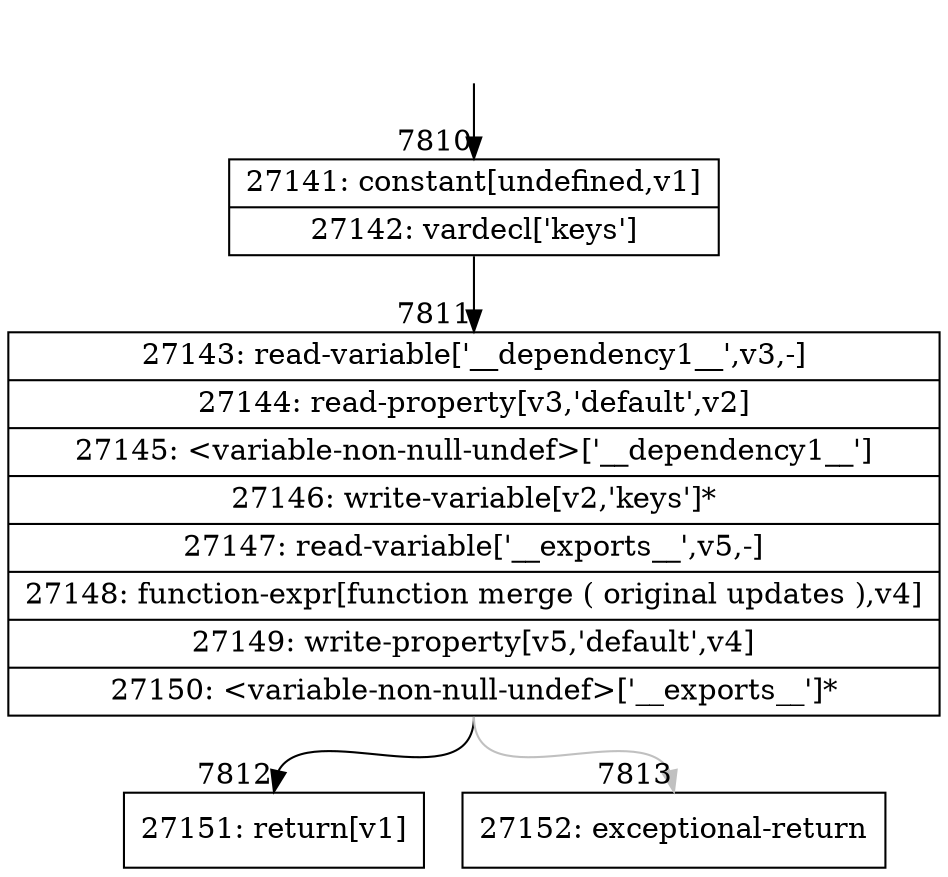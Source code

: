digraph {
rankdir="TD"
BB_entry660[shape=none,label=""];
BB_entry660 -> BB7810 [tailport=s, headport=n, headlabel="    7810"]
BB7810 [shape=record label="{27141: constant[undefined,v1]|27142: vardecl['keys']}" ] 
BB7810 -> BB7811 [tailport=s, headport=n, headlabel="      7811"]
BB7811 [shape=record label="{27143: read-variable['__dependency1__',v3,-]|27144: read-property[v3,'default',v2]|27145: \<variable-non-null-undef\>['__dependency1__']|27146: write-variable[v2,'keys']*|27147: read-variable['__exports__',v5,-]|27148: function-expr[function merge ( original updates ),v4]|27149: write-property[v5,'default',v4]|27150: \<variable-non-null-undef\>['__exports__']*}" ] 
BB7811 -> BB7812 [tailport=s, headport=n, headlabel="      7812"]
BB7811 -> BB7813 [tailport=s, headport=n, color=gray, headlabel="      7813"]
BB7812 [shape=record label="{27151: return[v1]}" ] 
BB7813 [shape=record label="{27152: exceptional-return}" ] 
//#$~ 14413
}
